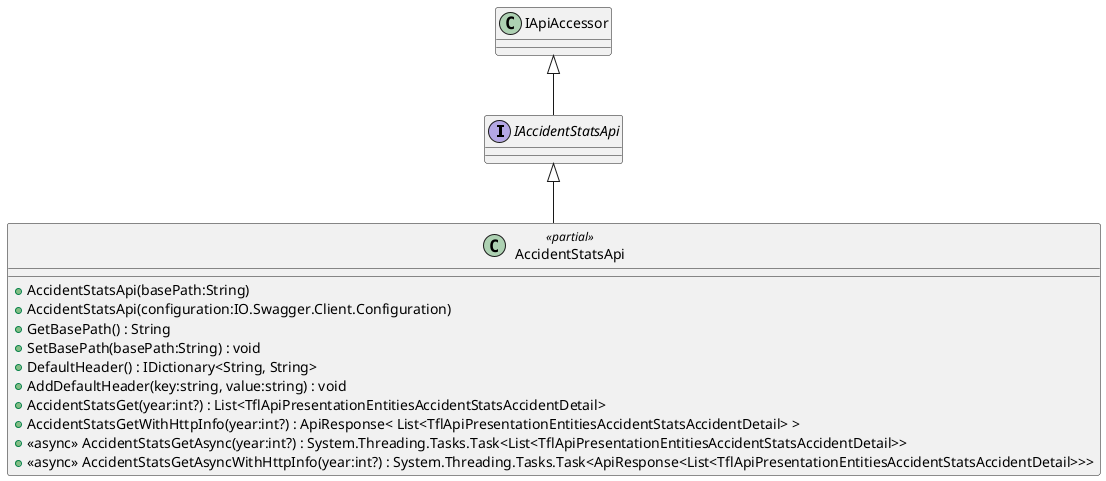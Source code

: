 @startuml
interface IAccidentStatsApi {
}
class AccidentStatsApi <<partial>> {
    + AccidentStatsApi(basePath:String)
    + AccidentStatsApi(configuration:IO.Swagger.Client.Configuration)
    + GetBasePath() : String
    + SetBasePath(basePath:String) : void
    + DefaultHeader() : IDictionary<String, String>
    + AddDefaultHeader(key:string, value:string) : void
    + AccidentStatsGet(year:int?) : List<TflApiPresentationEntitiesAccidentStatsAccidentDetail>
    + AccidentStatsGetWithHttpInfo(year:int?) : ApiResponse< List<TflApiPresentationEntitiesAccidentStatsAccidentDetail> >
    + <<async>> AccidentStatsGetAsync(year:int?) : System.Threading.Tasks.Task<List<TflApiPresentationEntitiesAccidentStatsAccidentDetail>>
    + <<async>> AccidentStatsGetAsyncWithHttpInfo(year:int?) : System.Threading.Tasks.Task<ApiResponse<List<TflApiPresentationEntitiesAccidentStatsAccidentDetail>>>
}
IApiAccessor <|-- IAccidentStatsApi
IAccidentStatsApi <|-- AccidentStatsApi
@enduml
